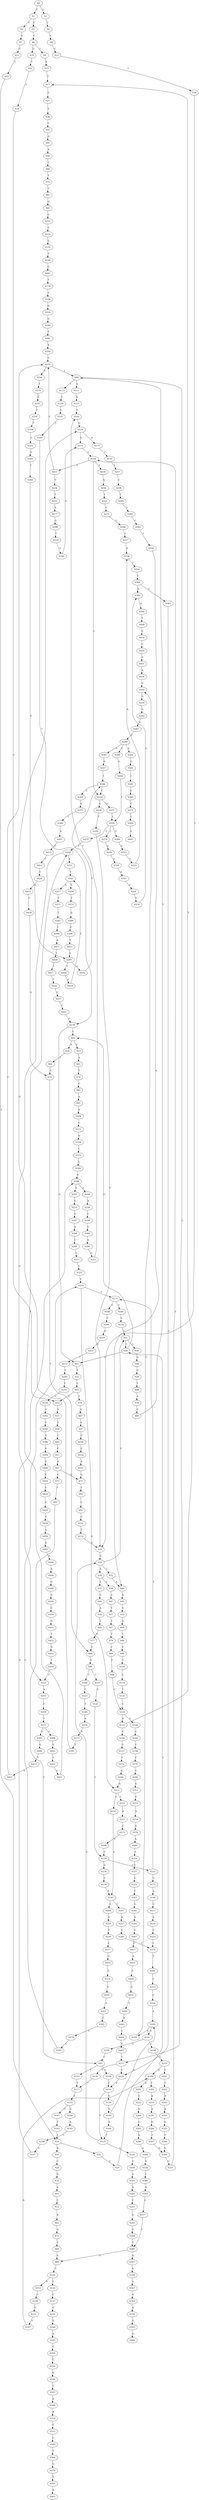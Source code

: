 strict digraph  {
	S0 -> S1 [ label = T ];
	S0 -> S2 [ label = G ];
	S1 -> S3 [ label = C ];
	S1 -> S4 [ label = T ];
	S2 -> S5 [ label = T ];
	S3 -> S6 [ label = T ];
	S4 -> S7 [ label = A ];
	S5 -> S8 [ label = C ];
	S6 -> S9 [ label = C ];
	S6 -> S10 [ label = G ];
	S7 -> S11 [ label = C ];
	S8 -> S12 [ label = C ];
	S9 -> S13 [ label = A ];
	S10 -> S14 [ label = T ];
	S11 -> S15 [ label = T ];
	S12 -> S16 [ label = T ];
	S13 -> S17 [ label = T ];
	S14 -> S18 [ label = C ];
	S15 -> S19 [ label = T ];
	S16 -> S20 [ label = T ];
	S17 -> S21 [ label = C ];
	S18 -> S22 [ label = C ];
	S19 -> S23 [ label = A ];
	S19 -> S24 [ label = C ];
	S20 -> S25 [ label = C ];
	S21 -> S26 [ label = T ];
	S22 -> S27 [ label = A ];
	S23 -> S28 [ label = C ];
	S24 -> S29 [ label = C ];
	S25 -> S30 [ label = A ];
	S25 -> S31 [ label = C ];
	S25 -> S32 [ label = T ];
	S26 -> S33 [ label = C ];
	S27 -> S34 [ label = A ];
	S28 -> S35 [ label = G ];
	S29 -> S36 [ label = T ];
	S30 -> S37 [ label = T ];
	S30 -> S38 [ label = C ];
	S31 -> S39 [ label = G ];
	S31 -> S36 [ label = T ];
	S32 -> S40 [ label = A ];
	S33 -> S41 [ label = G ];
	S34 -> S42 [ label = C ];
	S35 -> S43 [ label = A ];
	S36 -> S44 [ label = C ];
	S36 -> S45 [ label = G ];
	S37 -> S46 [ label = C ];
	S38 -> S47 [ label = C ];
	S39 -> S48 [ label = G ];
	S40 -> S49 [ label = A ];
	S41 -> S50 [ label = A ];
	S42 -> S51 [ label = C ];
	S43 -> S52 [ label = C ];
	S44 -> S53 [ label = T ];
	S44 -> S54 [ label = A ];
	S45 -> S55 [ label = T ];
	S46 -> S56 [ label = A ];
	S47 -> S57 [ label = T ];
	S48 -> S58 [ label = G ];
	S49 -> S59 [ label = G ];
	S50 -> S60 [ label = C ];
	S51 -> S61 [ label = A ];
	S52 -> S62 [ label = A ];
	S53 -> S63 [ label = A ];
	S54 -> S64 [ label = T ];
	S55 -> S65 [ label = C ];
	S56 -> S66 [ label = T ];
	S57 -> S67 [ label = T ];
	S58 -> S68 [ label = T ];
	S59 -> S69 [ label = G ];
	S60 -> S70 [ label = T ];
	S61 -> S71 [ label = G ];
	S61 -> S72 [ label = C ];
	S62 -> S73 [ label = G ];
	S63 -> S74 [ label = T ];
	S64 -> S75 [ label = G ];
	S65 -> S76 [ label = T ];
	S65 -> S22 [ label = C ];
	S66 -> S77 [ label = G ];
	S67 -> S78 [ label = T ];
	S68 -> S79 [ label = A ];
	S69 -> S80 [ label = T ];
	S70 -> S81 [ label = C ];
	S71 -> S82 [ label = T ];
	S72 -> S83 [ label = T ];
	S73 -> S84 [ label = T ];
	S74 -> S85 [ label = C ];
	S75 -> S86 [ label = T ];
	S76 -> S87 [ label = A ];
	S77 -> S86 [ label = T ];
	S78 -> S88 [ label = C ];
	S79 -> S89 [ label = C ];
	S80 -> S90 [ label = T ];
	S81 -> S91 [ label = G ];
	S82 -> S92 [ label = C ];
	S83 -> S93 [ label = C ];
	S84 -> S94 [ label = G ];
	S85 -> S95 [ label = A ];
	S86 -> S96 [ label = A ];
	S87 -> S97 [ label = A ];
	S88 -> S98 [ label = T ];
	S89 -> S99 [ label = T ];
	S90 -> S100 [ label = T ];
	S91 -> S101 [ label = G ];
	S92 -> S102 [ label = C ];
	S93 -> S103 [ label = T ];
	S93 -> S104 [ label = C ];
	S94 -> S105 [ label = C ];
	S95 -> S106 [ label = A ];
	S96 -> S107 [ label = C ];
	S96 -> S108 [ label = T ];
	S97 -> S109 [ label = C ];
	S98 -> S110 [ label = C ];
	S99 -> S111 [ label = A ];
	S99 -> S112 [ label = T ];
	S99 -> S113 [ label = C ];
	S100 -> S114 [ label = C ];
	S101 -> S115 [ label = T ];
	S102 -> S116 [ label = T ];
	S103 -> S117 [ label = T ];
	S104 -> S118 [ label = T ];
	S105 -> S119 [ label = A ];
	S105 -> S120 [ label = T ];
	S106 -> S121 [ label = G ];
	S107 -> S122 [ label = C ];
	S108 -> S123 [ label = C ];
	S109 -> S124 [ label = C ];
	S110 -> S125 [ label = A ];
	S110 -> S126 [ label = C ];
	S111 -> S127 [ label = G ];
	S112 -> S128 [ label = T ];
	S113 -> S129 [ label = C ];
	S113 -> S130 [ label = T ];
	S114 -> S131 [ label = T ];
	S115 -> S132 [ label = G ];
	S116 -> S20 [ label = T ];
	S117 -> S133 [ label = A ];
	S118 -> S134 [ label = C ];
	S118 -> S135 [ label = T ];
	S119 -> S136 [ label = C ];
	S120 -> S137 [ label = C ];
	S121 -> S138 [ label = A ];
	S122 -> S139 [ label = C ];
	S123 -> S140 [ label = T ];
	S124 -> S141 [ label = A ];
	S125 -> S17 [ label = T ];
	S125 -> S142 [ label = C ];
	S126 -> S143 [ label = C ];
	S127 -> S144 [ label = T ];
	S128 -> S145 [ label = C ];
	S129 -> S118 [ label = T ];
	S130 -> S117 [ label = T ];
	S131 -> S110 [ label = C ];
	S132 -> S146 [ label = T ];
	S133 -> S147 [ label = C ];
	S133 -> S148 [ label = G ];
	S134 -> S149 [ label = C ];
	S135 -> S150 [ label = G ];
	S135 -> S25 [ label = C ];
	S136 -> S151 [ label = C ];
	S137 -> S152 [ label = C ];
	S138 -> S153 [ label = C ];
	S139 -> S154 [ label = G ];
	S139 -> S155 [ label = C ];
	S140 -> S156 [ label = A ];
	S141 -> S71 [ label = G ];
	S142 -> S157 [ label = C ];
	S143 -> S158 [ label = C ];
	S144 -> S159 [ label = G ];
	S145 -> S160 [ label = C ];
	S146 -> S161 [ label = G ];
	S147 -> S162 [ label = T ];
	S148 -> S163 [ label = A ];
	S149 -> S164 [ label = T ];
	S149 -> S165 [ label = A ];
	S150 -> S166 [ label = C ];
	S151 -> S167 [ label = G ];
	S152 -> S168 [ label = G ];
	S153 -> S169 [ label = G ];
	S154 -> S170 [ label = C ];
	S155 -> S171 [ label = T ];
	S155 -> S172 [ label = C ];
	S156 -> S173 [ label = G ];
	S157 -> S174 [ label = C ];
	S158 -> S175 [ label = C ];
	S159 -> S176 [ label = G ];
	S159 -> S177 [ label = A ];
	S160 -> S178 [ label = T ];
	S161 -> S179 [ label = T ];
	S162 -> S19 [ label = T ];
	S163 -> S180 [ label = C ];
	S164 -> S135 [ label = T ];
	S165 -> S181 [ label = C ];
	S165 -> S182 [ label = A ];
	S166 -> S183 [ label = A ];
	S167 -> S184 [ label = A ];
	S168 -> S185 [ label = A ];
	S169 -> S186 [ label = G ];
	S170 -> S187 [ label = A ];
	S171 -> S188 [ label = C ];
	S171 -> S189 [ label = T ];
	S172 -> S190 [ label = A ];
	S173 -> S191 [ label = T ];
	S174 -> S192 [ label = C ];
	S175 -> S193 [ label = T ];
	S176 -> S194 [ label = T ];
	S177 -> S195 [ label = T ];
	S178 -> S45 [ label = G ];
	S178 -> S44 [ label = C ];
	S179 -> S196 [ label = T ];
	S180 -> S197 [ label = G ];
	S181 -> S198 [ label = C ];
	S181 -> S199 [ label = T ];
	S182 -> S200 [ label = G ];
	S183 -> S201 [ label = A ];
	S184 -> S202 [ label = A ];
	S184 -> S203 [ label = T ];
	S185 -> S204 [ label = C ];
	S186 -> S205 [ label = A ];
	S186 -> S206 [ label = G ];
	S187 -> S207 [ label = C ];
	S187 -> S208 [ label = G ];
	S188 -> S209 [ label = C ];
	S189 -> S210 [ label = C ];
	S190 -> S211 [ label = C ];
	S191 -> S159 [ label = G ];
	S192 -> S212 [ label = G ];
	S193 -> S213 [ label = A ];
	S194 -> S214 [ label = T ];
	S194 -> S215 [ label = A ];
	S194 -> S216 [ label = C ];
	S195 -> S217 [ label = T ];
	S196 -> S218 [ label = G ];
	S197 -> S186 [ label = G ];
	S198 -> S219 [ label = G ];
	S199 -> S93 [ label = C ];
	S200 -> S220 [ label = G ];
	S201 -> S221 [ label = C ];
	S202 -> S222 [ label = C ];
	S203 -> S223 [ label = A ];
	S204 -> S224 [ label = C ];
	S205 -> S225 [ label = G ];
	S206 -> S226 [ label = A ];
	S207 -> S227 [ label = A ];
	S208 -> S228 [ label = G ];
	S209 -> S229 [ label = G ];
	S210 -> S31 [ label = C ];
	S211 -> S230 [ label = A ];
	S212 -> S231 [ label = T ];
	S212 -> S232 [ label = C ];
	S213 -> S233 [ label = C ];
	S214 -> S234 [ label = G ];
	S215 -> S235 [ label = C ];
	S215 -> S236 [ label = T ];
	S216 -> S237 [ label = G ];
	S216 -> S238 [ label = C ];
	S217 -> S239 [ label = C ];
	S218 -> S240 [ label = G ];
	S219 -> S241 [ label = T ];
	S219 -> S184 [ label = A ];
	S220 -> S242 [ label = G ];
	S221 -> S243 [ label = A ];
	S222 -> S244 [ label = G ];
	S223 -> S245 [ label = A ];
	S224 -> S246 [ label = G ];
	S225 -> S247 [ label = G ];
	S226 -> S248 [ label = C ];
	S227 -> S249 [ label = C ];
	S228 -> S250 [ label = T ];
	S229 -> S251 [ label = G ];
	S230 -> S252 [ label = C ];
	S231 -> S253 [ label = A ];
	S232 -> S187 [ label = A ];
	S233 -> S254 [ label = A ];
	S234 -> S255 [ label = T ];
	S235 -> S99 [ label = T ];
	S235 -> S256 [ label = C ];
	S236 -> S257 [ label = T ];
	S237 -> S258 [ label = T ];
	S238 -> S259 [ label = T ];
	S239 -> S260 [ label = T ];
	S240 -> S261 [ label = T ];
	S241 -> S262 [ label = T ];
	S242 -> S263 [ label = G ];
	S243 -> S264 [ label = G ];
	S244 -> S265 [ label = C ];
	S245 -> S266 [ label = G ];
	S246 -> S267 [ label = C ];
	S247 -> S268 [ label = A ];
	S248 -> S269 [ label = T ];
	S249 -> S270 [ label = C ];
	S250 -> S271 [ label = C ];
	S251 -> S272 [ label = T ];
	S252 -> S270 [ label = C ];
	S253 -> S273 [ label = C ];
	S254 -> S274 [ label = G ];
	S255 -> S275 [ label = C ];
	S256 -> S276 [ label = T ];
	S257 -> S277 [ label = A ];
	S258 -> S278 [ label = T ];
	S258 -> S279 [ label = G ];
	S258 -> S280 [ label = C ];
	S259 -> S20 [ label = T ];
	S260 -> S281 [ label = T ];
	S261 -> S282 [ label = A ];
	S262 -> S283 [ label = A ];
	S263 -> S284 [ label = T ];
	S264 -> S285 [ label = T ];
	S265 -> S286 [ label = A ];
	S266 -> S287 [ label = T ];
	S267 -> S288 [ label = A ];
	S268 -> S289 [ label = C ];
	S269 -> S290 [ label = A ];
	S270 -> S291 [ label = T ];
	S271 -> S292 [ label = G ];
	S272 -> S293 [ label = T ];
	S273 -> S294 [ label = C ];
	S274 -> S295 [ label = A ];
	S275 -> S296 [ label = C ];
	S276 -> S297 [ label = C ];
	S277 -> S298 [ label = G ];
	S278 -> S299 [ label = C ];
	S279 -> S300 [ label = T ];
	S280 -> S301 [ label = C ];
	S281 -> S302 [ label = C ];
	S282 -> S235 [ label = C ];
	S283 -> S303 [ label = A ];
	S284 -> S304 [ label = A ];
	S284 -> S305 [ label = G ];
	S284 -> S306 [ label = C ];
	S285 -> S307 [ label = A ];
	S285 -> S94 [ label = G ];
	S286 -> S308 [ label = A ];
	S287 -> S309 [ label = G ];
	S288 -> S310 [ label = A ];
	S289 -> S311 [ label = C ];
	S290 -> S312 [ label = G ];
	S291 -> S313 [ label = C ];
	S292 -> S314 [ label = C ];
	S293 -> S315 [ label = C ];
	S294 -> S139 [ label = C ];
	S295 -> S316 [ label = T ];
	S296 -> S317 [ label = T ];
	S297 -> S318 [ label = T ];
	S298 -> S319 [ label = T ];
	S299 -> S320 [ label = T ];
	S300 -> S321 [ label = A ];
	S300 -> S322 [ label = C ];
	S301 -> S323 [ label = T ];
	S302 -> S324 [ label = T ];
	S303 -> S325 [ label = G ];
	S304 -> S326 [ label = G ];
	S305 -> S327 [ label = G ];
	S306 -> S328 [ label = G ];
	S307 -> S329 [ label = A ];
	S308 -> S330 [ label = A ];
	S309 -> S331 [ label = G ];
	S310 -> S332 [ label = C ];
	S311 -> S333 [ label = C ];
	S312 -> S144 [ label = T ];
	S313 -> S334 [ label = C ];
	S314 -> S335 [ label = G ];
	S315 -> S336 [ label = C ];
	S316 -> S337 [ label = C ];
	S317 -> S338 [ label = A ];
	S318 -> S339 [ label = T ];
	S319 -> S340 [ label = G ];
	S320 -> S341 [ label = A ];
	S321 -> S342 [ label = T ];
	S322 -> S343 [ label = A ];
	S323 -> S338 [ label = A ];
	S324 -> S40 [ label = A ];
	S325 -> S344 [ label = T ];
	S326 -> S345 [ label = T ];
	S327 -> S346 [ label = T ];
	S328 -> S258 [ label = T ];
	S329 -> S347 [ label = A ];
	S330 -> S348 [ label = C ];
	S331 -> S194 [ label = T ];
	S332 -> S349 [ label = C ];
	S333 -> S350 [ label = C ];
	S334 -> S165 [ label = A ];
	S335 -> S351 [ label = A ];
	S336 -> S352 [ label = A ];
	S337 -> S353 [ label = G ];
	S338 -> S354 [ label = C ];
	S339 -> S355 [ label = G ];
	S340 -> S176 [ label = G ];
	S341 -> S356 [ label = C ];
	S342 -> S357 [ label = A ];
	S342 -> S358 [ label = T ];
	S343 -> S359 [ label = C ];
	S344 -> S309 [ label = G ];
	S345 -> S360 [ label = G ];
	S346 -> S361 [ label = G ];
	S346 -> S216 [ label = C ];
	S347 -> S362 [ label = G ];
	S348 -> S363 [ label = A ];
	S349 -> S364 [ label = T ];
	S350 -> S171 [ label = T ];
	S350 -> S212 [ label = G ];
	S351 -> S365 [ label = C ];
	S352 -> S366 [ label = G ];
	S353 -> S367 [ label = T ];
	S354 -> S368 [ label = T ];
	S355 -> S369 [ label = G ];
	S356 -> S370 [ label = T ];
	S357 -> S371 [ label = T ];
	S358 -> S372 [ label = T ];
	S359 -> S373 [ label = T ];
	S360 -> S374 [ label = C ];
	S361 -> S375 [ label = A ];
	S362 -> S376 [ label = A ];
	S363 -> S377 [ label = G ];
	S364 -> S378 [ label = G ];
	S365 -> S379 [ label = C ];
	S366 -> S380 [ label = T ];
	S367 -> S381 [ label = G ];
	S368 -> S382 [ label = G ];
	S368 -> S383 [ label = C ];
	S369 -> S384 [ label = T ];
	S370 -> S382 [ label = G ];
	S371 -> S385 [ label = T ];
	S372 -> S386 [ label = G ];
	S373 -> S387 [ label = G ];
	S373 -> S388 [ label = C ];
	S374 -> S389 [ label = C ];
	S375 -> S390 [ label = C ];
	S376 -> S391 [ label = G ];
	S377 -> S285 [ label = T ];
	S378 -> S392 [ label = T ];
	S379 -> S393 [ label = C ];
	S380 -> S394 [ label = A ];
	S381 -> S395 [ label = A ];
	S382 -> S396 [ label = A ];
	S383 -> S129 [ label = C ];
	S384 -> S397 [ label = G ];
	S385 -> S398 [ label = T ];
	S386 -> S399 [ label = G ];
	S387 -> S400 [ label = G ];
	S388 -> S401 [ label = G ];
	S389 -> S402 [ label = A ];
	S390 -> S403 [ label = A ];
	S391 -> S404 [ label = G ];
	S392 -> S405 [ label = A ];
	S393 -> S350 [ label = C ];
	S394 -> S406 [ label = G ];
	S395 -> S407 [ label = C ];
	S396 -> S408 [ label = T ];
	S397 -> S409 [ label = T ];
	S397 -> S410 [ label = G ];
	S398 -> S411 [ label = A ];
	S399 -> S412 [ label = T ];
	S400 -> S413 [ label = T ];
	S401 -> S414 [ label = T ];
	S403 -> S415 [ label = C ];
	S406 -> S416 [ label = T ];
	S407 -> S417 [ label = C ];
	S408 -> S418 [ label = C ];
	S409 -> S419 [ label = A ];
	S410 -> S346 [ label = T ];
	S411 -> S420 [ label = T ];
	S412 -> S397 [ label = G ];
	S413 -> S421 [ label = A ];
	S414 -> S422 [ label = G ];
	S415 -> S423 [ label = T ];
	S416 -> S424 [ label = C ];
	S417 -> S425 [ label = A ];
	S418 -> S426 [ label = C ];
	S419 -> S342 [ label = T ];
	S420 -> S427 [ label = T ];
	S421 -> S235 [ label = C ];
	S422 -> S300 [ label = T ];
	S423 -> S428 [ label = C ];
	S424 -> S429 [ label = G ];
	S425 -> S430 [ label = C ];
	S426 -> S431 [ label = A ];
	S427 -> S432 [ label = T ];
	S428 -> S433 [ label = A ];
	S429 -> S434 [ label = T ];
	S430 -> S435 [ label = G ];
	S431 -> S436 [ label = A ];
	S432 -> S437 [ label = C ];
	S433 -> S438 [ label = T ];
	S434 -> S439 [ label = A ];
	S435 -> S440 [ label = T ];
	S436 -> S200 [ label = G ];
	S437 -> S441 [ label = C ];
	S438 -> S75 [ label = G ];
	S439 -> S442 [ label = A ];
	S440 -> S443 [ label = A ];
	S441 -> S178 [ label = T ];
	S442 -> S444 [ label = A ];
	S443 -> S445 [ label = C ];
	S444 -> S446 [ label = A ];
	S445 -> S447 [ label = T ];
	S446 -> S448 [ label = C ];
	S447 -> S113 [ label = C ];
	S448 -> S449 [ label = C ];
	S449 -> S450 [ label = C ];
	S450 -> S451 [ label = G ];
	S451 -> S452 [ label = T ];
	S452 -> S453 [ label = G ];
	S453 -> S454 [ label = T ];
	S454 -> S322 [ label = C ];
}
